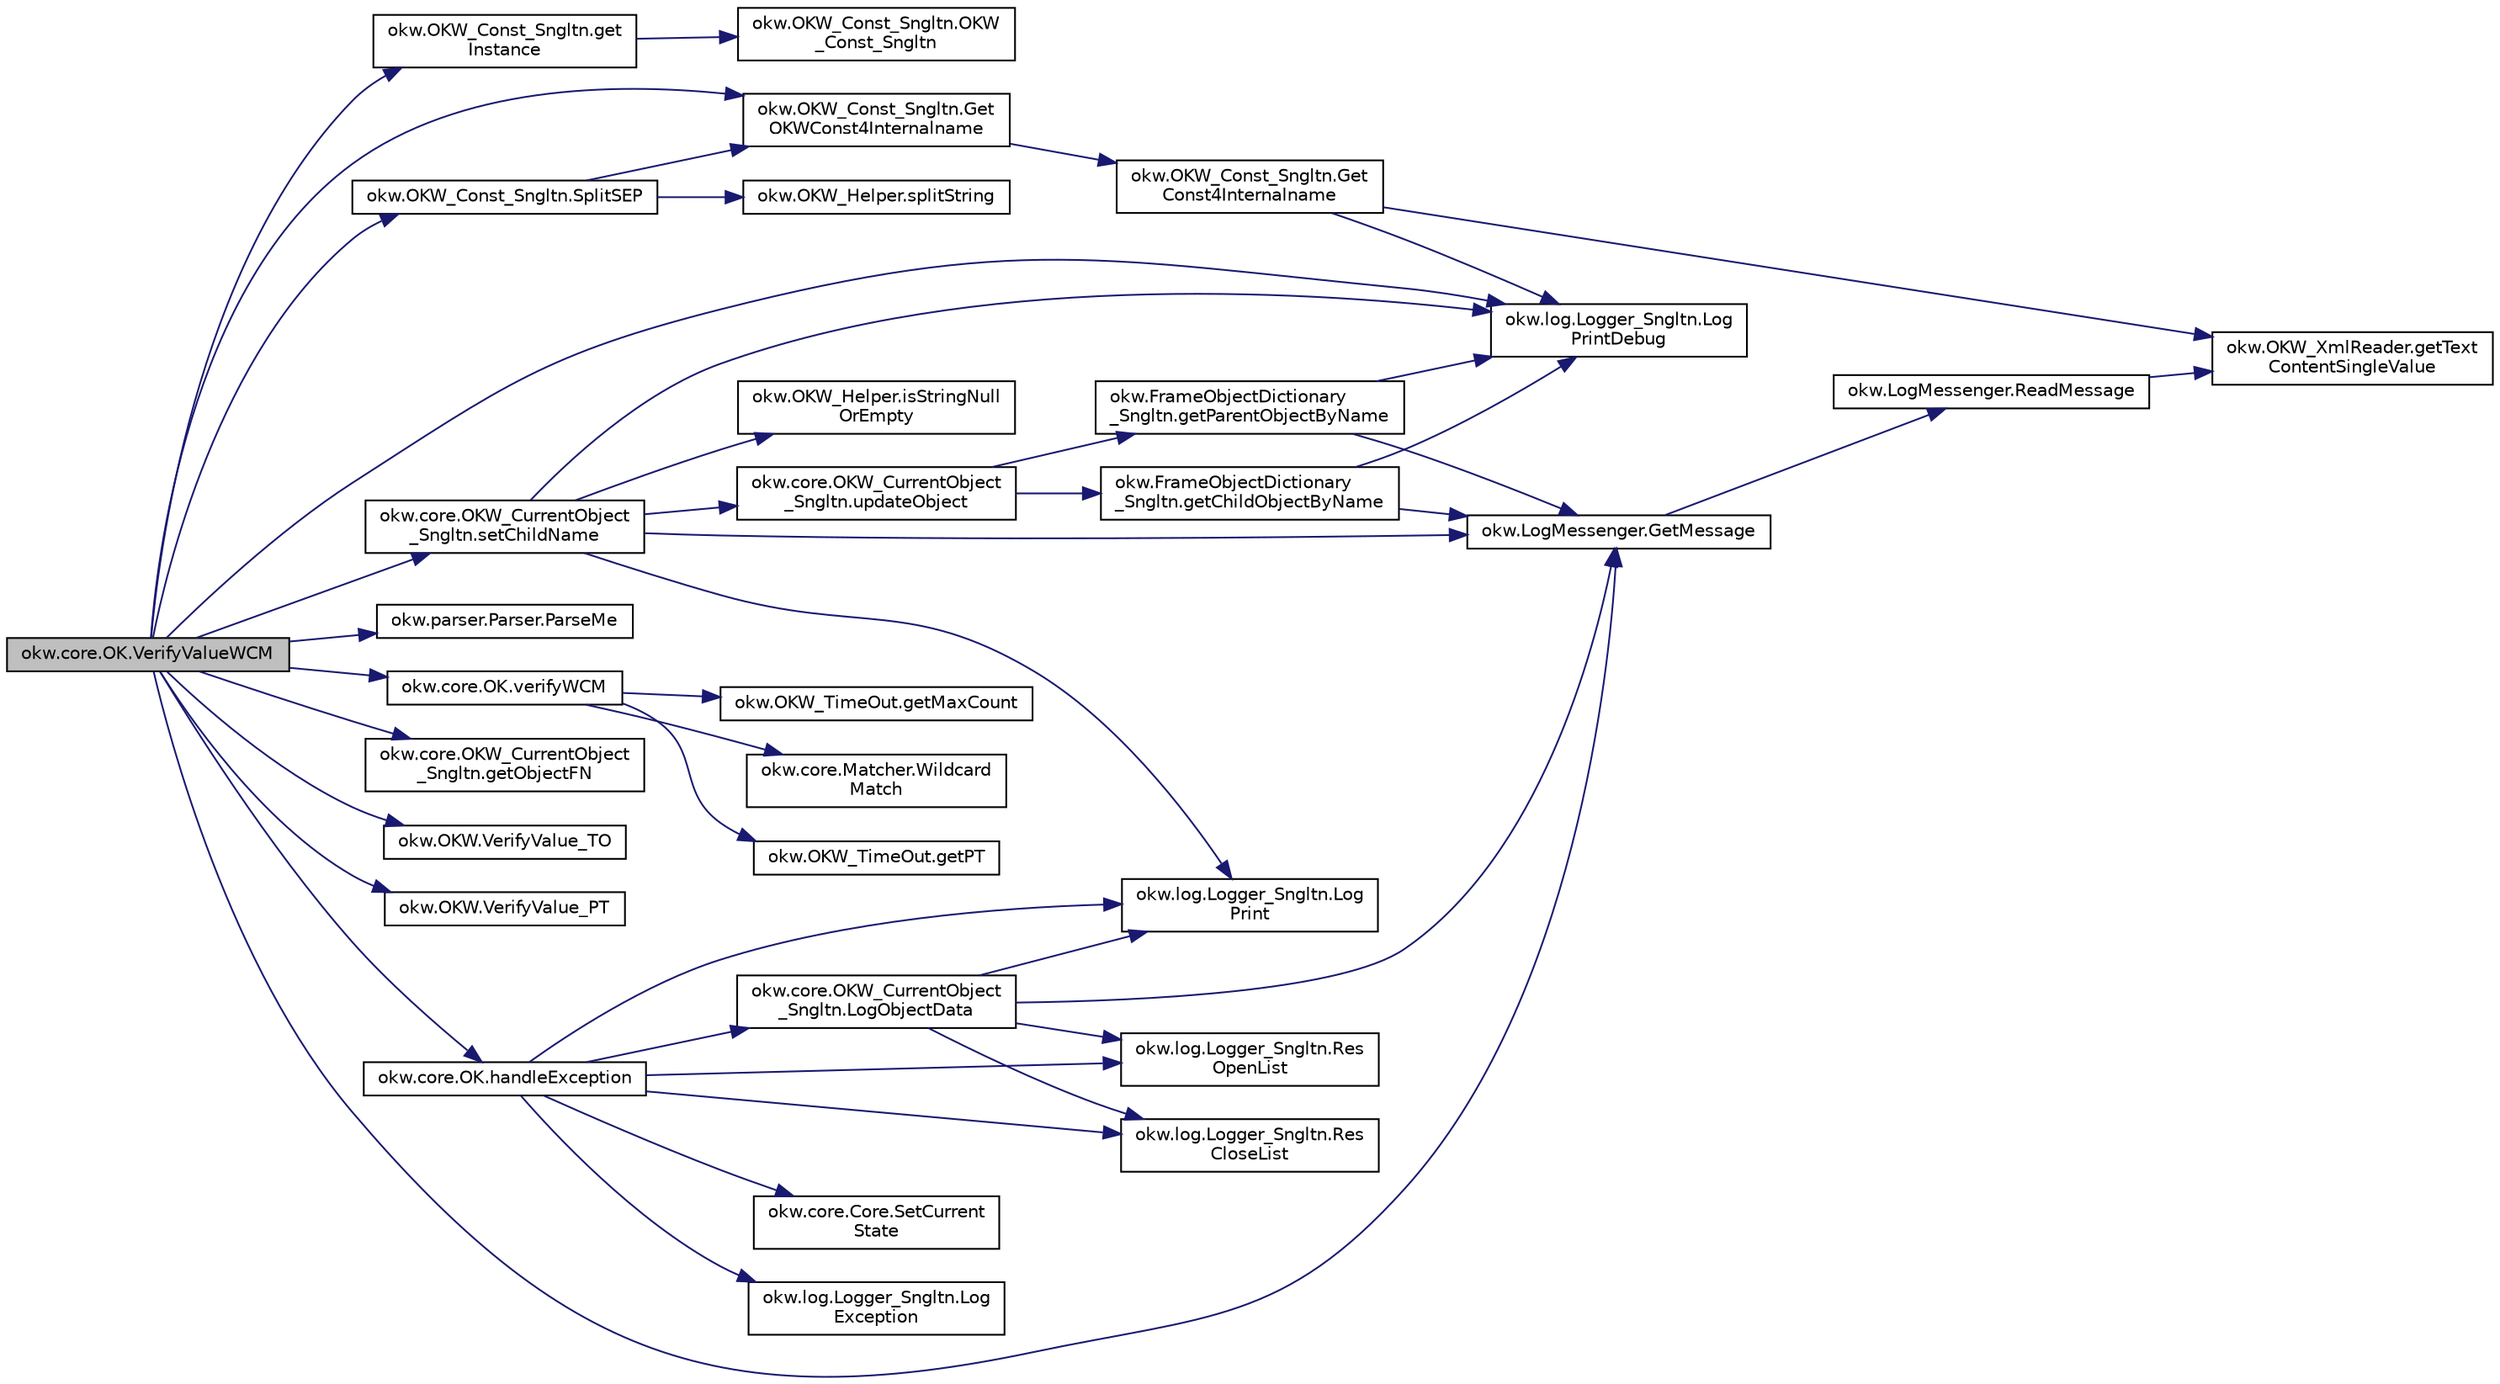 digraph "okw.core.OK.VerifyValueWCM"
{
 // INTERACTIVE_SVG=YES
 // LATEX_PDF_SIZE
  edge [fontname="Helvetica",fontsize="10",labelfontname="Helvetica",labelfontsize="10"];
  node [fontname="Helvetica",fontsize="10",shape=record];
  rankdir="LR";
  Node1803 [label="okw.core.OK.VerifyValueWCM",height=0.2,width=0.4,color="black", fillcolor="grey75", style="filled", fontcolor="black",tooltip="Prüft den Standardwert eines Objektes (in den meisten Fällen ist dies der angezeigte Text)."];
  Node1803 -> Node1804 [color="midnightblue",fontsize="10",style="solid",fontname="Helvetica"];
  Node1804 [label="okw.OKW_Const_Sngltn.get\lInstance",height=0.2,width=0.4,color="black", fillcolor="white", style="filled",URL="$classokw_1_1_o_k_w___const___sngltn.html#afdb8f095b58cbd870dbb8eb353e3b0bf",tooltip="Holt die einzige Instanz dieser Klasse."];
  Node1804 -> Node1805 [color="midnightblue",fontsize="10",style="solid",fontname="Helvetica"];
  Node1805 [label="okw.OKW_Const_Sngltn.OKW\l_Const_Sngltn",height=0.2,width=0.4,color="black", fillcolor="white", style="filled",URL="$classokw_1_1_o_k_w___const___sngltn.html#a8404c43fc549df30d37c369c7d6e89ae",tooltip="Privater Konstruktor ohne Parameter im Entwurfsmuster Singelton initialisiert die Klasse OKW_Const."];
  Node1803 -> Node1806 [color="midnightblue",fontsize="10",style="solid",fontname="Helvetica"];
  Node1806 [label="okw.OKW_Const_Sngltn.Get\lOKWConst4Internalname",height=0.2,width=0.4,color="black", fillcolor="white", style="filled",URL="$classokw_1_1_o_k_w___const___sngltn.html#a02c05c79f7ea6e862a81a64ce23941fd",tooltip="Methode ermittelt für Internalname und der aktuell eingestellten Sprache den Wert für OKWConst."];
  Node1806 -> Node1807 [color="midnightblue",fontsize="10",style="solid",fontname="Helvetica"];
  Node1807 [label="okw.OKW_Const_Sngltn.Get\lConst4Internalname",height=0.2,width=0.4,color="black", fillcolor="white", style="filled",URL="$classokw_1_1_o_k_w___const___sngltn.html#a51cde06bf07e855ba4d69ff36b9a27f7",tooltip="Methode ermittelt für Internalname und der aktuell eingestellten Sprache den Wert für Const."];
  Node1807 -> Node1808 [color="midnightblue",fontsize="10",style="solid",fontname="Helvetica"];
  Node1808 [label="okw.log.Logger_Sngltn.Log\lPrintDebug",height=0.2,width=0.4,color="black", fillcolor="white", style="filled",URL="$classokw_1_1log_1_1_logger___sngltn.html#a313f97c79ba4662d9daaf7f537dd02f4",tooltip="Loggt eine Nachricht."];
  Node1807 -> Node1809 [color="midnightblue",fontsize="10",style="solid",fontname="Helvetica"];
  Node1809 [label="okw.OKW_XmlReader.getText\lContentSingleValue",height=0.2,width=0.4,color="black", fillcolor="white", style="filled",URL="$classokw_1_1_o_k_w___xml_reader.html#ab920b5335a2e1429c14cc5f8e79f39eb",tooltip="Lies den TextContent eines Tag."];
  Node1803 -> Node1808 [color="midnightblue",fontsize="10",style="solid",fontname="Helvetica"];
  Node1803 -> Node1810 [color="midnightblue",fontsize="10",style="solid",fontname="Helvetica"];
  Node1810 [label="okw.LogMessenger.GetMessage",height=0.2,width=0.4,color="black", fillcolor="white", style="filled",URL="$classokw_1_1_log_messenger.html#af225d1f037d47b3b085175c09d78bdd2",tooltip="Holt die Log-Meldung für MethodeNmae/Textkey ohne weitere Parameter."];
  Node1810 -> Node1811 [color="midnightblue",fontsize="10",style="solid",fontname="Helvetica"];
  Node1811 [label="okw.LogMessenger.ReadMessage",height=0.2,width=0.4,color="black", fillcolor="white", style="filled",URL="$classokw_1_1_log_messenger.html#a530cd6ab82ec82a04206a2e976ec06e3",tooltip="Interne Kernfunktion holt die Log-Meldung mit Platzhaltern aus der XML-Datei."];
  Node1811 -> Node1809 [color="midnightblue",fontsize="10",style="solid",fontname="Helvetica"];
  Node1803 -> Node1812 [color="midnightblue",fontsize="10",style="solid",fontname="Helvetica"];
  Node1812 [label="okw.OKW_Const_Sngltn.SplitSEP",height=0.2,width=0.4,color="black", fillcolor="white", style="filled",URL="$classokw_1_1_o_k_w___const___sngltn.html#a3851ae4f27e2ae512749767b86b3fc13",tooltip="Methode trennt einen String und wandelt diesen in einen ListString um."];
  Node1812 -> Node1813 [color="midnightblue",fontsize="10",style="solid",fontname="Helvetica"];
  Node1813 [label="okw.OKW_Helper.splitString",height=0.2,width=0.4,color="black", fillcolor="white", style="filled",URL="$classokw_1_1_o_k_w___helper.html#a268ba5b6db697acd241f3ebea12c4194",tooltip="Splittet einen String am angegebenen Separator auf."];
  Node1812 -> Node1806 [color="midnightblue",fontsize="10",style="solid",fontname="Helvetica"];
  Node1803 -> Node1814 [color="midnightblue",fontsize="10",style="solid",fontname="Helvetica"];
  Node1814 [label="okw.parser.Parser.ParseMe",height=0.2,width=0.4,color="black", fillcolor="white", style="filled",URL="$classokw_1_1parser_1_1_parser.html#a46afb901847316c744413ce473ecada3",tooltip="Parst einen _List&lt string&gt, ersetzt die Parser-Schlüsslewörter durch Werte."];
  Node1803 -> Node1815 [color="midnightblue",fontsize="10",style="solid",fontname="Helvetica"];
  Node1815 [label="okw.core.OKW_CurrentObject\l_Sngltn.setChildName",height=0.2,width=0.4,color="black", fillcolor="white", style="filled",URL="$classokw_1_1core_1_1_o_k_w___current_object___sngltn.html#a461fa1ff29f4bc4a9798707ea7b71849",tooltip="Setzt das Kindobjekt."];
  Node1815 -> Node1808 [color="midnightblue",fontsize="10",style="solid",fontname="Helvetica"];
  Node1815 -> Node1810 [color="midnightblue",fontsize="10",style="solid",fontname="Helvetica"];
  Node1815 -> Node1816 [color="midnightblue",fontsize="10",style="solid",fontname="Helvetica"];
  Node1816 [label="okw.OKW_Helper.isStringNull\lOrEmpty",height=0.2,width=0.4,color="black", fillcolor="white", style="filled",URL="$classokw_1_1_o_k_w___helper.html#a3a7ba0f42b29adf70574830688e72e4a",tooltip="Prüft ob der gegeben String fpsStrin null oder leer (\"\") ist."];
  Node1815 -> Node1817 [color="midnightblue",fontsize="10",style="solid",fontname="Helvetica"];
  Node1817 [label="okw.log.Logger_Sngltn.Log\lPrint",height=0.2,width=0.4,color="black", fillcolor="white", style="filled",URL="$classokw_1_1log_1_1_logger___sngltn.html#a8ebceaddd6cc6963ddb8e08c72ea808c",tooltip="LogPrint Function: Prints the values of expressions to the results file."];
  Node1815 -> Node1818 [color="midnightblue",fontsize="10",style="solid",fontname="Helvetica"];
  Node1818 [label="okw.core.OKW_CurrentObject\l_Sngltn.updateObject",height=0.2,width=0.4,color="black", fillcolor="white", style="filled",URL="$classokw_1_1core_1_1_o_k_w___current_object___sngltn.html#a51204f2563ba8defb737da6653705819",tooltip="Methode aktualisert zwei Werte:"];
  Node1818 -> Node1819 [color="midnightblue",fontsize="10",style="solid",fontname="Helvetica"];
  Node1819 [label="okw.FrameObjectDictionary\l_Sngltn.getParentObjectByName",height=0.2,width=0.4,color="black", fillcolor="white", style="filled",URL="$classokw_1_1_frame_object_dictionary___sngltn.html#aeec07d71cbebe71ec3ec4d27e86d6c5c",tooltip="Die Methode liefert das Frame-Object des gegebenen FN eines Fensterobjektes zurück."];
  Node1819 -> Node1808 [color="midnightblue",fontsize="10",style="solid",fontname="Helvetica"];
  Node1819 -> Node1810 [color="midnightblue",fontsize="10",style="solid",fontname="Helvetica"];
  Node1818 -> Node1820 [color="midnightblue",fontsize="10",style="solid",fontname="Helvetica"];
  Node1820 [label="okw.FrameObjectDictionary\l_Sngltn.getChildObjectByName",height=0.2,width=0.4,color="black", fillcolor="white", style="filled",URL="$classokw_1_1_frame_object_dictionary___sngltn.html#a0a71734828093357dfc88b5fa242e361",tooltip="Die Methode liefert das Objekt des gegebenen Kindobjekttests zurück."];
  Node1820 -> Node1808 [color="midnightblue",fontsize="10",style="solid",fontname="Helvetica"];
  Node1820 -> Node1810 [color="midnightblue",fontsize="10",style="solid",fontname="Helvetica"];
  Node1803 -> Node1821 [color="midnightblue",fontsize="10",style="solid",fontname="Helvetica"];
  Node1821 [label="okw.core.OKW_CurrentObject\l_Sngltn.getObjectFN",height=0.2,width=0.4,color="black", fillcolor="white", style="filled",URL="$classokw_1_1core_1_1_o_k_w___current_object___sngltn.html#a8a957bc040b9487a21adb41a52c56fd4",tooltip="Ermittelt den ObjektNamen des aktuellen Objektes."];
  Node1803 -> Node1822 [color="midnightblue",fontsize="10",style="solid",fontname="Helvetica"];
  Node1822 [label="okw.OKW.VerifyValue_TO",height=0.2,width=0.4,color="black", fillcolor="white", style="filled",URL="$interfaceokw_1_1_o_k_w.html#a2cd796f2ddf0f9928ef52cd01435bed7",tooltip="TimeOut in Sekunden [s] für das Schlüsselwort VerifyValue."];
  Node1803 -> Node1823 [color="midnightblue",fontsize="10",style="solid",fontname="Helvetica"];
  Node1823 [label="okw.OKW.VerifyValue_PT",height=0.2,width=0.4,color="black", fillcolor="white", style="filled",URL="$interfaceokw_1_1_o_k_w.html#a6d2799929ca6c0ecd3ebd0e2003a96b1",tooltip="Polling Time in [ms] für das Schlüsselwort VerifyValue."];
  Node1803 -> Node1824 [color="midnightblue",fontsize="10",style="solid",fontname="Helvetica"];
  Node1824 [label="okw.core.OK.verifyWCM",height=0.2,width=0.4,color="black", fillcolor="white", style="filled",URL="$classokw_1_1core_1_1_o_k.html#a127f0328e514d1b9f8bc1a972269ecfc",tooltip=" "];
  Node1824 -> Node1825 [color="midnightblue",fontsize="10",style="solid",fontname="Helvetica"];
  Node1825 [label="okw.OKW_TimeOut.getMaxCount",height=0.2,width=0.4,color="black", fillcolor="white", style="filled",URL="$classokw_1_1_o_k_w___time_out.html#adf7b9cc33db065c1f284bb5db2227b51",tooltip="Anzahl der berechnetten Zyklen."];
  Node1824 -> Node1826 [color="midnightblue",fontsize="10",style="solid",fontname="Helvetica"];
  Node1826 [label="okw.core.Matcher.Wildcard\lMatch",height=0.2,width=0.4,color="black", fillcolor="white", style="filled",URL="$classokw_1_1core_1_1_matcher.html#a771af5fda0717ef20d2bc1866357eaa9",tooltip=" "];
  Node1824 -> Node1827 [color="midnightblue",fontsize="10",style="solid",fontname="Helvetica"];
  Node1827 [label="okw.OKW_TimeOut.getPT",height=0.2,width=0.4,color="black", fillcolor="white", style="filled",URL="$classokw_1_1_o_k_w___time_out.html#ab7142e5e6adc82f308a70177c71ced2c",tooltip="Wartezeit zwischen zwei Pollings in [ms]."];
  Node1803 -> Node1828 [color="midnightblue",fontsize="10",style="solid",fontname="Helvetica"];
  Node1828 [label="okw.core.OK.handleException",height=0.2,width=0.4,color="black", fillcolor="white", style="filled",URL="$classokw_1_1core_1_1_o_k.html#a5a6db6a457bcb71c893f5d4eb615b2b7",tooltip="Zentrale Exception-Behandlung."];
  Node1828 -> Node1817 [color="midnightblue",fontsize="10",style="solid",fontname="Helvetica"];
  Node1828 -> Node1829 [color="midnightblue",fontsize="10",style="solid",fontname="Helvetica"];
  Node1829 [label="okw.log.Logger_Sngltn.Log\lException",height=0.2,width=0.4,color="black", fillcolor="white", style="filled",URL="$classokw_1_1log_1_1_logger___sngltn.html#aa29d396a2b9df1ac57079d777c548181",tooltip="LogException Function: Logs a Script Exception to the results file."];
  Node1828 -> Node1830 [color="midnightblue",fontsize="10",style="solid",fontname="Helvetica"];
  Node1830 [label="okw.log.Logger_Sngltn.Res\lOpenList",height=0.2,width=0.4,color="black", fillcolor="white", style="filled",URL="$classokw_1_1log_1_1_logger___sngltn.html#ab4fc711bb4c754f251372ff3b14ab9c9",tooltip="Creates a new hierarchical level in the results file."];
  Node1828 -> Node1831 [color="midnightblue",fontsize="10",style="solid",fontname="Helvetica"];
  Node1831 [label="okw.log.Logger_Sngltn.Res\lCloseList",height=0.2,width=0.4,color="black", fillcolor="white", style="filled",URL="$classokw_1_1log_1_1_logger___sngltn.html#a9b54104f7e0b4c0a473877b19dfaed56",tooltip="Closes a hierarchical level in the results file that was opened with ResOpenList."];
  Node1828 -> Node1832 [color="midnightblue",fontsize="10",style="solid",fontname="Helvetica"];
  Node1832 [label="okw.core.OKW_CurrentObject\l_Sngltn.LogObjectData",height=0.2,width=0.4,color="black", fillcolor="white", style="filled",URL="$classokw_1_1core_1_1_o_k_w___current_object___sngltn.html#a01b48f2c86a2f91909143ee9063dfd86",tooltip="Methode gibt alle wichtigen Informationen zum aktuellen Objekt aus."];
  Node1832 -> Node1830 [color="midnightblue",fontsize="10",style="solid",fontname="Helvetica"];
  Node1832 -> Node1817 [color="midnightblue",fontsize="10",style="solid",fontname="Helvetica"];
  Node1832 -> Node1810 [color="midnightblue",fontsize="10",style="solid",fontname="Helvetica"];
  Node1832 -> Node1831 [color="midnightblue",fontsize="10",style="solid",fontname="Helvetica"];
  Node1828 -> Node1833 [color="midnightblue",fontsize="10",style="solid",fontname="Helvetica"];
  Node1833 [label="okw.core.Core.SetCurrent\lState",height=0.2,width=0.4,color="black", fillcolor="white", style="filled",URL="$classokw_1_1core_1_1_core.html#aafe6e3d88e810dabf350b37058d4af97",tooltip="Setter zum Setzen des aktuellen Zustandes."];
}
